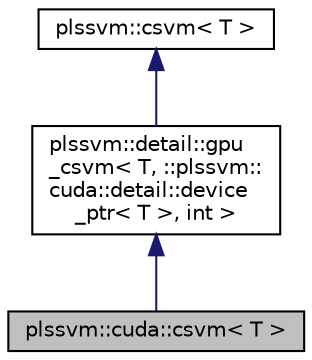 digraph "plssvm::cuda::csvm&lt; T &gt;"
{
 // LATEX_PDF_SIZE
  edge [fontname="Helvetica",fontsize="10",labelfontname="Helvetica",labelfontsize="10"];
  node [fontname="Helvetica",fontsize="10",shape=record];
  Node1 [label="plssvm::cuda::csvm\< T \>",height=0.2,width=0.4,color="black", fillcolor="grey75", style="filled", fontcolor="black",tooltip="A C-SVM implementation using CUDA as backend."];
  Node2 -> Node1 [dir="back",color="midnightblue",fontsize="10",style="solid",fontname="Helvetica"];
  Node2 [label="plssvm::detail::gpu\l_csvm\< T, ::plssvm::\lcuda::detail::device\l_ptr\< T \>, int \>",height=0.2,width=0.4,color="black", fillcolor="white", style="filled",URL="$classplssvm_1_1detail_1_1gpu__csvm.html",tooltip=" "];
  Node3 -> Node2 [dir="back",color="midnightblue",fontsize="10",style="solid",fontname="Helvetica"];
  Node3 [label="plssvm::csvm\< T \>",height=0.2,width=0.4,color="black", fillcolor="white", style="filled",URL="$classplssvm_1_1csvm.html",tooltip="Base class for all C-SVM backends."];
}
